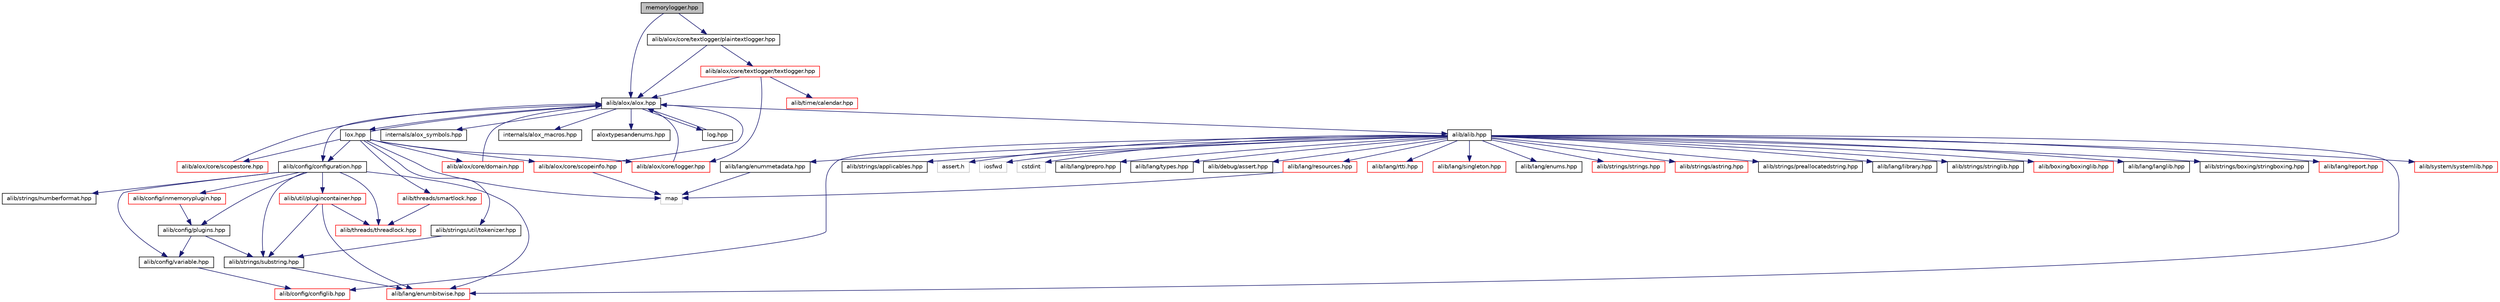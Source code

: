 digraph "memorylogger.hpp"
{
  edge [fontname="Helvetica",fontsize="10",labelfontname="Helvetica",labelfontsize="10"];
  node [fontname="Helvetica",fontsize="10",shape=record];
  Node0 [label="memorylogger.hpp",height=0.2,width=0.4,color="black", fillcolor="grey75", style="filled", fontcolor="black"];
  Node0 -> Node1 [color="midnightblue",fontsize="10",style="solid",fontname="Helvetica"];
  Node0 -> Node93 [color="midnightblue",fontsize="10",style="solid",fontname="Helvetica"];
  Node1 -> Node2 [color="midnightblue",fontsize="10",style="solid",fontname="Helvetica"];
  Node1 -> Node58 [color="midnightblue",fontsize="10",style="solid",fontname="Helvetica"];
  Node1 -> Node59 [color="midnightblue",fontsize="10",style="solid",fontname="Helvetica"];
  Node1 -> Node60 [color="midnightblue",fontsize="10",style="solid",fontname="Helvetica"];
  Node1 -> Node75 [color="midnightblue",fontsize="10",style="solid",fontname="Helvetica"];
  Node1 -> Node76 [color="midnightblue",fontsize="10",style="solid",fontname="Helvetica"];
  Node1 -> Node77 [color="midnightblue",fontsize="10",style="solid",fontname="Helvetica"];
  Node2 -> Node3 [color="midnightblue",fontsize="10",style="solid",fontname="Helvetica"];
  Node2 -> Node4 [color="midnightblue",fontsize="10",style="solid",fontname="Helvetica"];
  Node2 -> Node5 [color="midnightblue",fontsize="10",style="solid",fontname="Helvetica"];
  Node2 -> Node6 [color="midnightblue",fontsize="10",style="solid",fontname="Helvetica"];
  Node2 -> Node7 [color="midnightblue",fontsize="10",style="solid",fontname="Helvetica"];
  Node2 -> Node8 [color="midnightblue",fontsize="10",style="solid",fontname="Helvetica"];
  Node2 -> Node9 [color="midnightblue",fontsize="10",style="solid",fontname="Helvetica"];
  Node2 -> Node13 [color="midnightblue",fontsize="10",style="solid",fontname="Helvetica"];
  Node2 -> Node15 [color="midnightblue",fontsize="10",style="solid",fontname="Helvetica"];
  Node2 -> Node16 [color="midnightblue",fontsize="10",style="solid",fontname="Helvetica"];
  Node2 -> Node25 [color="midnightblue",fontsize="10",style="solid",fontname="Helvetica"];
  Node2 -> Node27 [color="midnightblue",fontsize="10",style="solid",fontname="Helvetica"];
  Node2 -> Node28 [color="midnightblue",fontsize="10",style="solid",fontname="Helvetica"];
  Node2 -> Node32 [color="midnightblue",fontsize="10",style="solid",fontname="Helvetica"];
  Node2 -> Node33 [color="midnightblue",fontsize="10",style="solid",fontname="Helvetica"];
  Node2 -> Node34 [color="midnightblue",fontsize="10",style="solid",fontname="Helvetica"];
  Node2 -> Node43 [color="midnightblue",fontsize="10",style="solid",fontname="Helvetica"];
  Node2 -> Node44 [color="midnightblue",fontsize="10",style="solid",fontname="Helvetica"];
  Node2 -> Node45 [color="midnightblue",fontsize="10",style="solid",fontname="Helvetica"];
  Node2 -> Node47 [color="midnightblue",fontsize="10",style="solid",fontname="Helvetica"];
  Node2 -> Node49 [color="midnightblue",fontsize="10",style="solid",fontname="Helvetica"];
  Node2 -> Node50 [color="midnightblue",fontsize="10",style="solid",fontname="Helvetica"];
  Node2 -> Node55 [color="midnightblue",fontsize="10",style="solid",fontname="Helvetica"];
  Node2 -> Node57 [color="midnightblue",fontsize="10",style="solid",fontname="Helvetica"];
  Node28 -> Node29 [color="midnightblue",fontsize="10",style="solid",fontname="Helvetica"];
  Node49 -> Node29 [color="midnightblue",fontsize="10",style="solid",fontname="Helvetica"];
  Node60 -> Node47 [color="midnightblue",fontsize="10",style="solid",fontname="Helvetica"];
  Node60 -> Node61 [color="midnightblue",fontsize="10",style="solid",fontname="Helvetica"];
  Node60 -> Node68 [color="midnightblue",fontsize="10",style="solid",fontname="Helvetica"];
  Node60 -> Node69 [color="midnightblue",fontsize="10",style="solid",fontname="Helvetica"];
  Node60 -> Node70 [color="midnightblue",fontsize="10",style="solid",fontname="Helvetica"];
  Node60 -> Node71 [color="midnightblue",fontsize="10",style="solid",fontname="Helvetica"];
  Node60 -> Node72 [color="midnightblue",fontsize="10",style="solid",fontname="Helvetica"];
  Node60 -> Node74 [color="midnightblue",fontsize="10",style="solid",fontname="Helvetica"];
  Node68 -> Node47 [color="midnightblue",fontsize="10",style="solid",fontname="Helvetica"];
  Node70 -> Node50 [color="midnightblue",fontsize="10",style="solid",fontname="Helvetica"];
  Node71 -> Node68 [color="midnightblue",fontsize="10",style="solid",fontname="Helvetica"];
  Node71 -> Node70 [color="midnightblue",fontsize="10",style="solid",fontname="Helvetica"];
  Node72 -> Node47 [color="midnightblue",fontsize="10",style="solid",fontname="Helvetica"];
  Node72 -> Node61 [color="midnightblue",fontsize="10",style="solid",fontname="Helvetica"];
  Node72 -> Node68 [color="midnightblue",fontsize="10",style="solid",fontname="Helvetica"];
  Node74 -> Node71 [color="midnightblue",fontsize="10",style="solid",fontname="Helvetica"];
  Node76 -> Node1 [color="midnightblue",fontsize="10",style="solid",fontname="Helvetica"];
  Node77 -> Node1 [color="midnightblue",fontsize="10",style="solid",fontname="Helvetica"];
  Node77 -> Node29 [color="midnightblue",fontsize="10",style="solid",fontname="Helvetica"];
  Node77 -> Node60 [color="midnightblue",fontsize="10",style="solid",fontname="Helvetica"];
  Node77 -> Node78 [color="midnightblue",fontsize="10",style="solid",fontname="Helvetica"];
  Node77 -> Node79 [color="midnightblue",fontsize="10",style="solid",fontname="Helvetica"];
  Node77 -> Node80 [color="midnightblue",fontsize="10",style="solid",fontname="Helvetica"];
  Node77 -> Node89 [color="midnightblue",fontsize="10",style="solid",fontname="Helvetica"];
  Node77 -> Node90 [color="midnightblue",fontsize="10",style="solid",fontname="Helvetica"];
  Node77 -> Node91 [color="midnightblue",fontsize="10",style="solid",fontname="Helvetica"];
  Node78 -> Node61 [color="midnightblue",fontsize="10",style="solid",fontname="Helvetica"];
  Node79 -> Node68 [color="midnightblue",fontsize="10",style="solid",fontname="Helvetica"];
  Node80 -> Node1 [color="midnightblue",fontsize="10",style="solid",fontname="Helvetica"];
  Node80 -> Node29 [color="midnightblue",fontsize="10",style="solid",fontname="Helvetica"];
  Node89 -> Node1 [color="midnightblue",fontsize="10",style="solid",fontname="Helvetica"];
  Node90 -> Node1 [color="midnightblue",fontsize="10",style="solid",fontname="Helvetica"];
  Node91 -> Node1 [color="midnightblue",fontsize="10",style="solid",fontname="Helvetica"];
  Node93 -> Node1 [color="midnightblue",fontsize="10",style="solid",fontname="Helvetica"];
  Node93 -> Node94 [color="midnightblue",fontsize="10",style="solid",fontname="Helvetica"];
  Node94 -> Node1 [color="midnightblue",fontsize="10",style="solid",fontname="Helvetica"];
  Node94 -> Node89 [color="midnightblue",fontsize="10",style="solid",fontname="Helvetica"];
  Node94 -> Node95 [color="midnightblue",fontsize="10",style="solid",fontname="Helvetica"];
  Node1 [label="alib/alox/alox.hpp",height=0.2,width=0.4,color="black", fillcolor="white", style="filled",URL="$alox_2alox_8hpp.html"];
  Node2 [label="alib/alib.hpp",height=0.2,width=0.4,color="black", fillcolor="white", style="filled",URL="$alib_8hpp.html"];
  Node3 [label="assert.h",height=0.2,width=0.4,color="grey75", fillcolor="white", style="filled"];
  Node4 [label="iosfwd",height=0.2,width=0.4,color="grey75", fillcolor="white", style="filled"];
  Node5 [label="cstdint",height=0.2,width=0.4,color="grey75", fillcolor="white", style="filled"];
  Node6 [label="alib/lang/prepro.hpp",height=0.2,width=0.4,color="black", fillcolor="white", style="filled",URL="$prepro_8hpp.html"];
  Node7 [label="alib/lang/types.hpp",height=0.2,width=0.4,color="black", fillcolor="white", style="filled",URL="$types_8hpp.html"];
  Node8 [label="alib/debug/assert.hpp",height=0.2,width=0.4,color="black", fillcolor="white", style="filled",URL="$assert_8hpp.html"];
  Node9 [label="alib/lang/rtti.hpp",height=0.2,width=0.4,color="red", fillcolor="white", style="filled",URL="$rtti_8hpp.html"];
  Node13 [label="alib/lang/singleton.hpp",height=0.2,width=0.4,color="red", fillcolor="white", style="filled",URL="$singleton_8hpp.html"];
  Node15 [label="alib/lang/enums.hpp",height=0.2,width=0.4,color="black", fillcolor="white", style="filled",URL="$enums_8hpp.html"];
  Node16 [label="alib/strings/strings.hpp",height=0.2,width=0.4,color="red", fillcolor="white", style="filled",URL="$strings_2strings_8hpp.html"];
  Node25 [label="alib/strings/astring.hpp",height=0.2,width=0.4,color="red", fillcolor="white", style="filled",URL="$astring_8hpp.html"];
  Node27 [label="alib/strings/preallocatedstring.hpp",height=0.2,width=0.4,color="black", fillcolor="white", style="filled",URL="$preallocatedstring_8hpp.html"];
  Node28 [label="alib/lang/resources.hpp",height=0.2,width=0.4,color="red", fillcolor="white", style="filled",URL="$resources_8hpp.html"];
  Node29 [label="map",height=0.2,width=0.4,color="grey75", fillcolor="white", style="filled"];
  Node32 [label="alib/lang/library.hpp",height=0.2,width=0.4,color="black", fillcolor="white", style="filled",URL="$library_8hpp.html"];
  Node33 [label="alib/strings/stringlib.hpp",height=0.2,width=0.4,color="black", fillcolor="white", style="filled",URL="$stringlib_8hpp.html"];
  Node34 [label="alib/boxing/boxinglib.hpp",height=0.2,width=0.4,color="red", fillcolor="white", style="filled",URL="$boxinglib_8hpp.html"];
  Node43 [label="alib/lang/langlib.hpp",height=0.2,width=0.4,color="black", fillcolor="white", style="filled",URL="$langlib_8hpp.html"];
  Node44 [label="alib/strings/boxing/stringboxing.hpp",height=0.2,width=0.4,color="black", fillcolor="white", style="filled",URL="$stringboxing_8hpp.html"];
  Node45 [label="alib/lang/report.hpp",height=0.2,width=0.4,color="red", fillcolor="white", style="filled",URL="$report_8hpp.html"];
  Node47 [label="alib/lang/enumbitwise.hpp",height=0.2,width=0.4,color="red", fillcolor="white", style="filled",URL="$enumbitwise_8hpp.html"];
  Node49 [label="alib/lang/enummetadata.hpp",height=0.2,width=0.4,color="black", fillcolor="white", style="filled",URL="$enummetadata_8hpp.html"];
  Node50 [label="alib/config/configlib.hpp",height=0.2,width=0.4,color="red", fillcolor="white", style="filled",URL="$configlib_8hpp.html"];
  Node55 [label="alib/system/systemlib.hpp",height=0.2,width=0.4,color="red", fillcolor="white", style="filled",URL="$systemlib_8hpp.html"];
  Node57 [label="alib/strings/applicables.hpp",height=0.2,width=0.4,color="black", fillcolor="white", style="filled",URL="$applicables_8hpp.html"];
  Node58 [label="internals/alox_symbols.hpp",height=0.2,width=0.4,color="black", fillcolor="white", style="filled",URL="$alox__symbols_8hpp.html"];
  Node59 [label="internals/alox_macros.hpp",height=0.2,width=0.4,color="black", fillcolor="white", style="filled",URL="$alox__macros_8hpp.html"];
  Node60 [label="alib/config/configuration.hpp",height=0.2,width=0.4,color="black", fillcolor="white", style="filled",URL="$configuration_8hpp.html"];
  Node61 [label="alib/threads/threadlock.hpp",height=0.2,width=0.4,color="red", fillcolor="white", style="filled",URL="$threadlock_8hpp.html"];
  Node68 [label="alib/strings/substring.hpp",height=0.2,width=0.4,color="black", fillcolor="white", style="filled",URL="$substring_8hpp.html"];
  Node69 [label="alib/strings/numberformat.hpp",height=0.2,width=0.4,color="black", fillcolor="white", style="filled",URL="$numberformat_8hpp.html"];
  Node70 [label="alib/config/variable.hpp",height=0.2,width=0.4,color="black", fillcolor="white", style="filled",URL="$variable_8hpp.html"];
  Node71 [label="alib/config/plugins.hpp",height=0.2,width=0.4,color="black", fillcolor="white", style="filled",URL="$plugins_8hpp.html"];
  Node72 [label="alib/util/plugincontainer.hpp",height=0.2,width=0.4,color="red", fillcolor="white", style="filled",URL="$plugincontainer_8hpp.html"];
  Node74 [label="alib/config/inmemoryplugin.hpp",height=0.2,width=0.4,color="red", fillcolor="white", style="filled",URL="$inmemoryplugin_8hpp.html"];
  Node75 [label="aloxtypesandenums.hpp",height=0.2,width=0.4,color="black", fillcolor="white", style="filled",URL="$aloxtypesandenums_8hpp.html"];
  Node76 [label="log.hpp",height=0.2,width=0.4,color="black", fillcolor="white", style="filled",URL="$log_8hpp.html"];
  Node77 [label="lox.hpp",height=0.2,width=0.4,color="black", fillcolor="white", style="filled",URL="$lox_8hpp.html"];
  Node78 [label="alib/threads/smartlock.hpp",height=0.2,width=0.4,color="red", fillcolor="white", style="filled",URL="$smartlock_8hpp.html"];
  Node79 [label="alib/strings/util/tokenizer.hpp",height=0.2,width=0.4,color="black", fillcolor="white", style="filled",URL="$tokenizer_8hpp.html"];
  Node80 [label="alib/alox/core/scopeinfo.hpp",height=0.2,width=0.4,color="red", fillcolor="white", style="filled",URL="$scopeinfo_8hpp.html"];
  Node89 [label="alib/alox/core/logger.hpp",height=0.2,width=0.4,color="red", fillcolor="white", style="filled",URL="$logger_8hpp.html"];
  Node90 [label="alib/alox/core/domain.hpp",height=0.2,width=0.4,color="red", fillcolor="white", style="filled",URL="$domain_8hpp.html"];
  Node91 [label="alib/alox/core/scopestore.hpp",height=0.2,width=0.4,color="red", fillcolor="white", style="filled",URL="$scopestore_8hpp.html"];
  Node93 [label="alib/alox/core/textlogger/plaintextlogger.hpp",height=0.2,width=0.4,color="black", fillcolor="white", style="filled",URL="$plaintextlogger_8hpp.html"];
  Node94 [label="alib/alox/core/textlogger/textlogger.hpp",height=0.2,width=0.4,color="red", fillcolor="white", style="filled",URL="$textlogger_8hpp.html"];
  Node95 [label="alib/time/calendar.hpp",height=0.2,width=0.4,color="red", fillcolor="white", style="filled",URL="$calendar_8hpp.html"];
}

